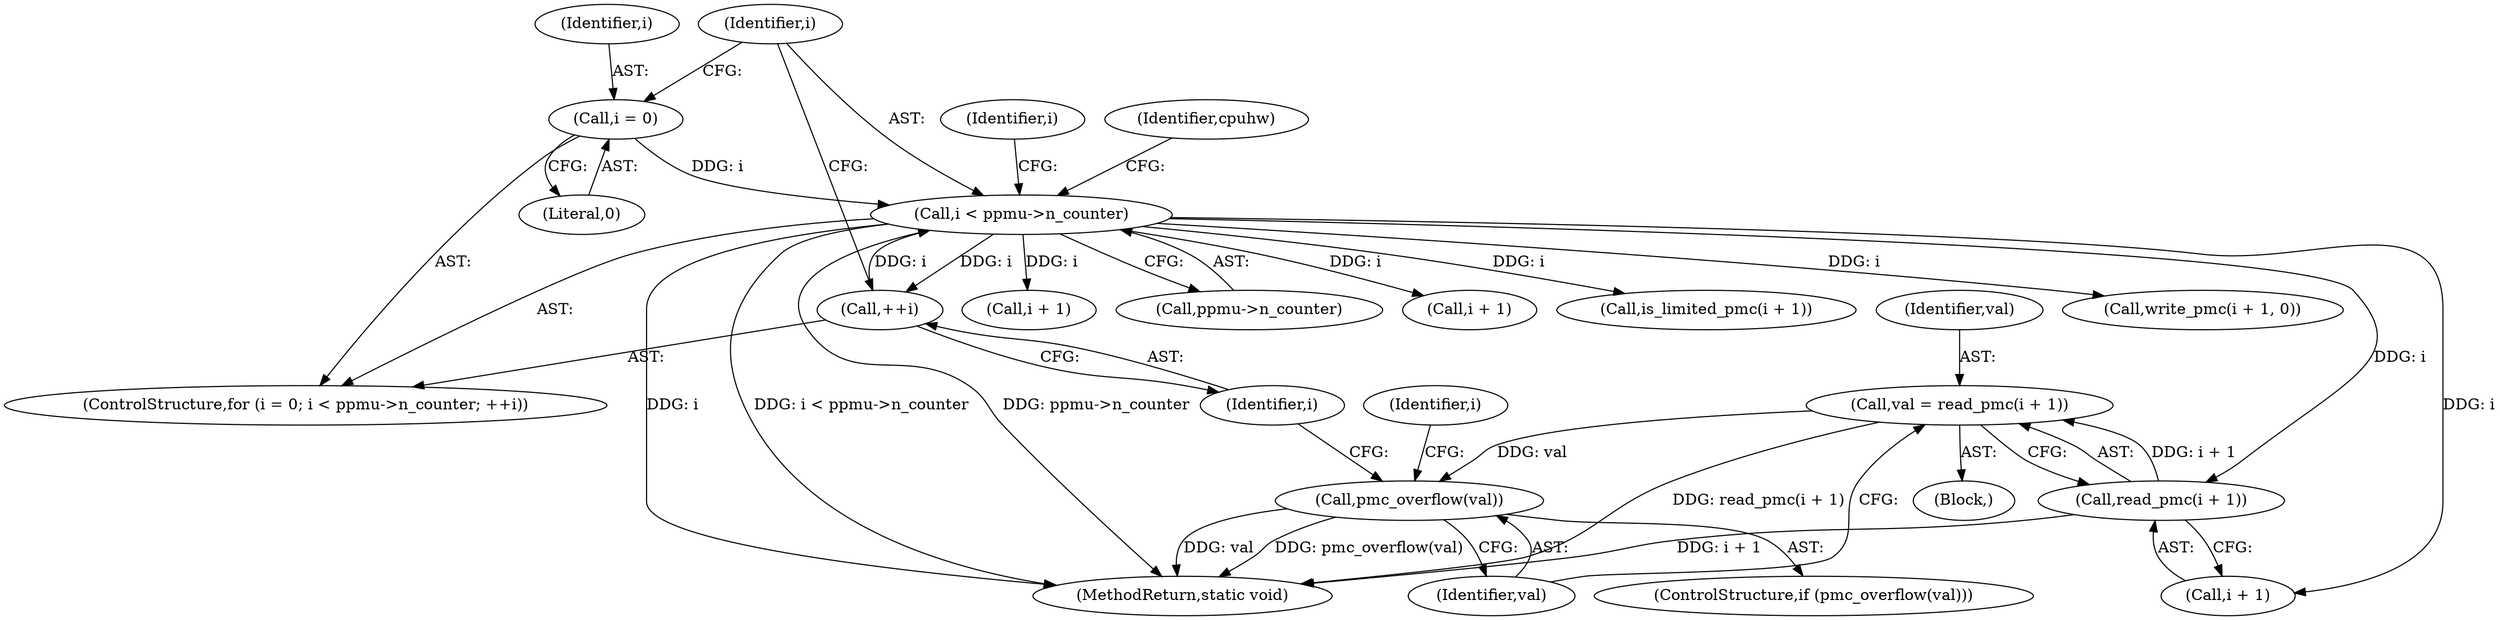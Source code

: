 digraph "0_linux_0837e3242c73566fc1c0196b4ec61779c25ffc93@API" {
"1000220" [label="(Call,val = read_pmc(i + 1))"];
"1000222" [label="(Call,read_pmc(i + 1))"];
"1000206" [label="(Call,i < ppmu->n_counter)"];
"1000211" [label="(Call,++i)"];
"1000203" [label="(Call,i = 0)"];
"1000227" [label="(Call,pmc_overflow(val))"];
"1000217" [label="(Identifier,i)"];
"1000213" [label="(Block,)"];
"1000211" [label="(Call,++i)"];
"1000246" [label="(MethodReturn,static void)"];
"1000207" [label="(Identifier,i)"];
"1000202" [label="(ControlStructure,for (i = 0; i < ppmu->n_counter; ++i))"];
"1000216" [label="(Call,i + 1)"];
"1000208" [label="(Call,ppmu->n_counter)"];
"1000235" [label="(Identifier,cpuhw)"];
"1000212" [label="(Identifier,i)"];
"1000203" [label="(Call,i = 0)"];
"1000230" [label="(Call,i + 1)"];
"1000206" [label="(Call,i < ppmu->n_counter)"];
"1000220" [label="(Call,val = read_pmc(i + 1))"];
"1000226" [label="(ControlStructure,if (pmc_overflow(val)))"];
"1000215" [label="(Call,is_limited_pmc(i + 1))"];
"1000222" [label="(Call,read_pmc(i + 1))"];
"1000228" [label="(Identifier,val)"];
"1000227" [label="(Call,pmc_overflow(val))"];
"1000223" [label="(Call,i + 1)"];
"1000231" [label="(Identifier,i)"];
"1000204" [label="(Identifier,i)"];
"1000205" [label="(Literal,0)"];
"1000221" [label="(Identifier,val)"];
"1000229" [label="(Call,write_pmc(i + 1, 0))"];
"1000220" -> "1000213"  [label="AST: "];
"1000220" -> "1000222"  [label="CFG: "];
"1000221" -> "1000220"  [label="AST: "];
"1000222" -> "1000220"  [label="AST: "];
"1000228" -> "1000220"  [label="CFG: "];
"1000220" -> "1000246"  [label="DDG: read_pmc(i + 1)"];
"1000222" -> "1000220"  [label="DDG: i + 1"];
"1000220" -> "1000227"  [label="DDG: val"];
"1000222" -> "1000223"  [label="CFG: "];
"1000223" -> "1000222"  [label="AST: "];
"1000222" -> "1000246"  [label="DDG: i + 1"];
"1000206" -> "1000222"  [label="DDG: i"];
"1000206" -> "1000202"  [label="AST: "];
"1000206" -> "1000208"  [label="CFG: "];
"1000207" -> "1000206"  [label="AST: "];
"1000208" -> "1000206"  [label="AST: "];
"1000217" -> "1000206"  [label="CFG: "];
"1000235" -> "1000206"  [label="CFG: "];
"1000206" -> "1000246"  [label="DDG: i < ppmu->n_counter"];
"1000206" -> "1000246"  [label="DDG: ppmu->n_counter"];
"1000206" -> "1000246"  [label="DDG: i"];
"1000211" -> "1000206"  [label="DDG: i"];
"1000203" -> "1000206"  [label="DDG: i"];
"1000206" -> "1000211"  [label="DDG: i"];
"1000206" -> "1000215"  [label="DDG: i"];
"1000206" -> "1000216"  [label="DDG: i"];
"1000206" -> "1000223"  [label="DDG: i"];
"1000206" -> "1000229"  [label="DDG: i"];
"1000206" -> "1000230"  [label="DDG: i"];
"1000211" -> "1000202"  [label="AST: "];
"1000211" -> "1000212"  [label="CFG: "];
"1000212" -> "1000211"  [label="AST: "];
"1000207" -> "1000211"  [label="CFG: "];
"1000203" -> "1000202"  [label="AST: "];
"1000203" -> "1000205"  [label="CFG: "];
"1000204" -> "1000203"  [label="AST: "];
"1000205" -> "1000203"  [label="AST: "];
"1000207" -> "1000203"  [label="CFG: "];
"1000227" -> "1000226"  [label="AST: "];
"1000227" -> "1000228"  [label="CFG: "];
"1000228" -> "1000227"  [label="AST: "];
"1000231" -> "1000227"  [label="CFG: "];
"1000212" -> "1000227"  [label="CFG: "];
"1000227" -> "1000246"  [label="DDG: val"];
"1000227" -> "1000246"  [label="DDG: pmc_overflow(val)"];
}
